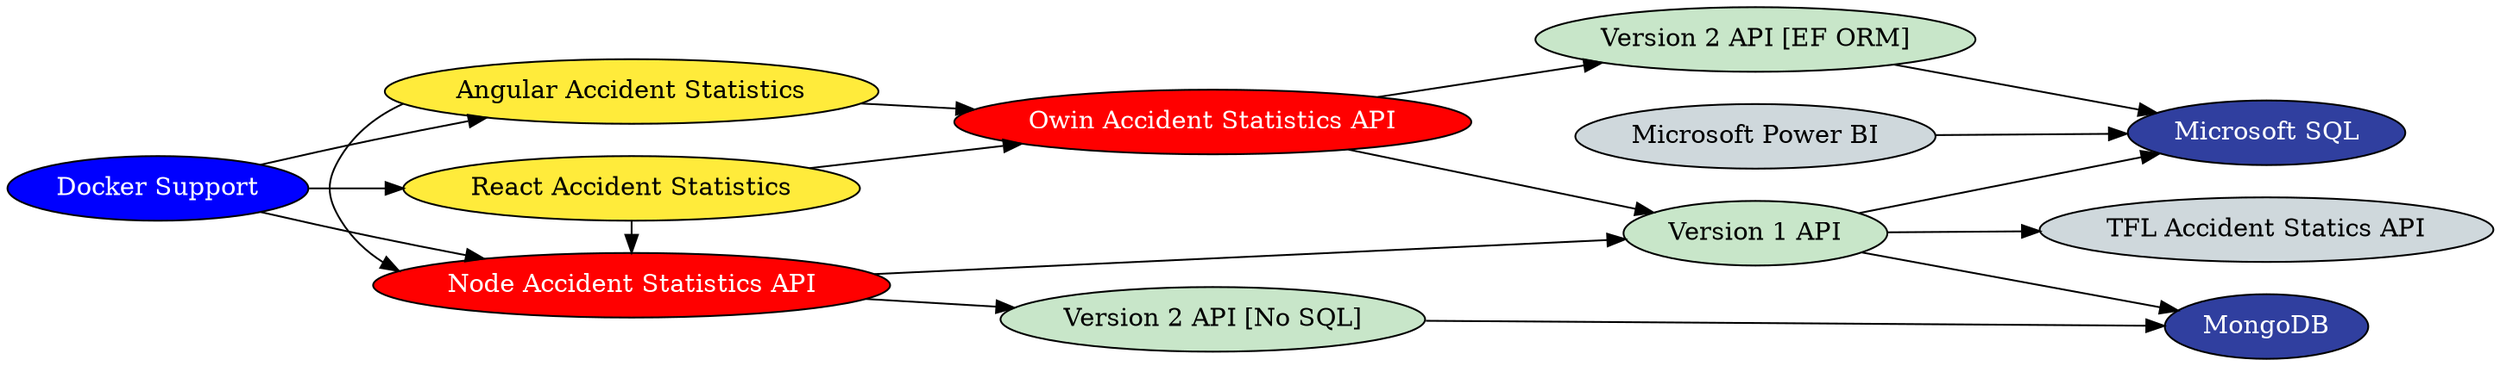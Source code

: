 digraph architecture {
  rankdir=LR;

  // Storage - #303F9F (dark blue)
  node[fillcolor="#303F9F" style="filled" fontcolor="white"];
  database[label="Microsoft SQL"]; 
  mongo_db[label="MongoDB"];
  
  // Client-side Apps - #FFEB3B (yellow)
  node[fillcolor="#FFEB3B" style="filled" fontcolor="black"];
  ng_front_end[label="Angular Accident Statistics"]; 
  react_front_end[label="React Accident Statistics"];
  
  // Data Persistence - #C8E6C9 (light green)
  node[fillcolor="#C8E6C9" style="filled" fontcolor="black"];
  orm[label="Version 2 API [EF ORM]"]; 
  no_sql_database[label="Version 2 API [No SQL]"]; 
  live_api[label="Version 1 API"];
  
  // Backend API's - #FF0000 (red)
  node[fillcolor="#FF0000" style="filled" fontcolor="white"];
  node_api[label="Node Accident Statistics API"]; 
  owin_api[label="Owin Accident Statistics API"];
  
  // 3rd-party APIs - #CFD8DC (light grey)
  node[fillcolor="#CFD8DC" style="filled" fontcolor="black"];
  tfl_api[label="TFL Accident Statics API"];
  power_bi[label="Microsoft Power BI"]

  // Docker Support - #0000FF (blue)
  node[fillcolor="#0000FF" style="filled" fontcolor="white"];
  docker_support[label="Docker Support"];

  subgraph client_side_apps {
      ng_front_end -> {node_api,owin_api};
      react_front_end -> {node_api,owin_api};
      {rank=same; ng_front_end, react_front_end, node_api};
  }
  
  subgraph owin_api_structure {
     owin_api -> {orm, live_api};
  }

  subgraph node_api_structure {
     node_api -> {no_sql_database, live_api};
  }
  
  subgraph durability {
      orm -> {database};
      no_sql_database -> {mongo_db};
      live_api -> {tfl_api};
      power_bi -> {database};
  }

  subgraph data_seeding {
      live_api -> {database};
      live_api -> {mongo_db};
  }
  
   subgraph docker_containers {
     docker_support -> {ng_front_end, react_front_end, node_api};
  }
}